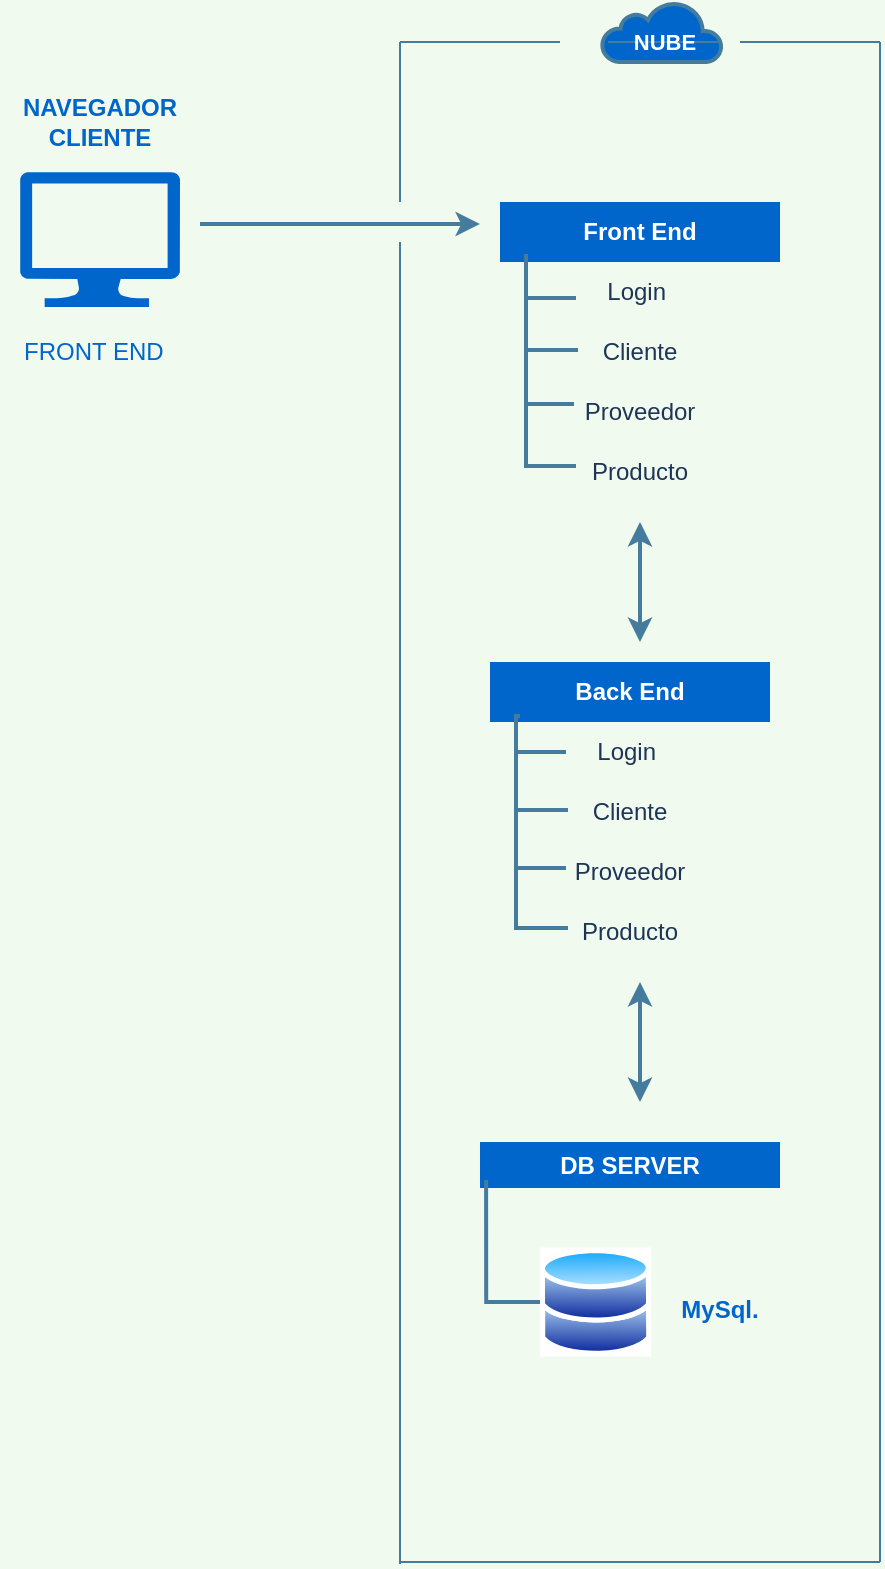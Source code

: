<mxfile version="20.5.3" type="device"><diagram id="ZF_3gzinQ1Ea1C6I32_a" name="Página-1"><mxGraphModel dx="868" dy="1629" grid="1" gridSize="10" guides="1" tooltips="1" connect="1" arrows="1" fold="1" page="1" pageScale="1" pageWidth="827" pageHeight="1169" background="#F1FAEE" math="0" shadow="0"><root><mxCell id="0"/><mxCell id="1" parent="0"/><mxCell id="gfPdkeh2487w6Bkt5qZJ-4" value="Front End" style="swimlane;fontStyle=1;childLayout=stackLayout;horizontal=1;startSize=30;horizontalStack=0;resizeParent=1;resizeParentMax=0;resizeLast=0;collapsible=1;marginBottom=0;whiteSpace=wrap;html=1;align=center;fillColor=#0066CC;strokeColor=none;fontColor=#FFFFFF;" vertex="1" parent="1"><mxGeometry x="330" y="-1000" width="140" height="150" as="geometry"><mxRectangle x="260" y="-200" width="90" height="30" as="alternateBounds"/></mxGeometry></mxCell><mxCell id="gfPdkeh2487w6Bkt5qZJ-5" value="Login&amp;nbsp;" style="text;strokeColor=none;fillColor=none;align=center;verticalAlign=middle;spacingLeft=4;spacingRight=4;overflow=hidden;points=[[0,0.5],[1,0.5]];portConstraint=eastwest;rotatable=0;whiteSpace=wrap;html=1;fontColor=#1D3557;" vertex="1" parent="gfPdkeh2487w6Bkt5qZJ-4"><mxGeometry y="30" width="140" height="30" as="geometry"/></mxCell><mxCell id="gfPdkeh2487w6Bkt5qZJ-6" value="Cliente" style="text;strokeColor=none;fillColor=none;align=center;verticalAlign=middle;spacingLeft=4;spacingRight=4;overflow=hidden;points=[[0,0.5],[1,0.5]];portConstraint=eastwest;rotatable=0;whiteSpace=wrap;html=1;fontColor=#1D3557;" vertex="1" parent="gfPdkeh2487w6Bkt5qZJ-4"><mxGeometry y="60" width="140" height="30" as="geometry"/></mxCell><mxCell id="gfPdkeh2487w6Bkt5qZJ-58" value="" style="edgeStyle=segmentEdgeStyle;endArrow=none;html=1;rounded=0;labelBackgroundColor=none;strokeColor=#457B9D;fontColor=#FFFFFF;fillColor=#A8DADC;exitX=0.029;exitY=0;exitDx=0;exitDy=0;exitPerimeter=0;endFill=0;strokeWidth=2;" edge="1" parent="gfPdkeh2487w6Bkt5qZJ-4"><mxGeometry width="50" height="50" relative="1" as="geometry"><mxPoint x="13.0" y="26" as="sourcePoint"/><mxPoint x="37" y="131" as="targetPoint"/><Array as="points"><mxPoint x="13" y="132"/></Array></mxGeometry></mxCell><mxCell id="gfPdkeh2487w6Bkt5qZJ-7" value="Proveedor" style="text;strokeColor=none;fillColor=none;align=center;verticalAlign=middle;spacingLeft=4;spacingRight=4;overflow=hidden;points=[[0,0.5],[1,0.5]];portConstraint=eastwest;rotatable=0;whiteSpace=wrap;html=1;fontColor=#1D3557;" vertex="1" parent="gfPdkeh2487w6Bkt5qZJ-4"><mxGeometry y="90" width="140" height="30" as="geometry"/></mxCell><mxCell id="gfPdkeh2487w6Bkt5qZJ-8" value="Producto" style="text;strokeColor=none;fillColor=none;align=center;verticalAlign=middle;spacingLeft=4;spacingRight=4;overflow=hidden;points=[[0,0.5],[1,0.5]];portConstraint=eastwest;rotatable=0;whiteSpace=wrap;html=1;fontColor=#1D3557;" vertex="1" parent="gfPdkeh2487w6Bkt5qZJ-4"><mxGeometry y="120" width="140" height="30" as="geometry"/></mxCell><mxCell id="gfPdkeh2487w6Bkt5qZJ-14" value="Back End" style="swimlane;fontStyle=1;childLayout=stackLayout;horizontal=1;startSize=30;horizontalStack=0;resizeParent=1;resizeParentMax=0;resizeLast=0;collapsible=1;marginBottom=0;whiteSpace=wrap;fillColor=#0066CC;align=center;strokeColor=none;fontColor=#FFFFFF;" vertex="1" parent="1"><mxGeometry x="325" y="-770" width="140" height="150" as="geometry"/></mxCell><mxCell id="gfPdkeh2487w6Bkt5qZJ-15" value="Login&amp;nbsp;" style="text;strokeColor=none;fillColor=none;align=center;verticalAlign=middle;spacingLeft=4;spacingRight=4;overflow=hidden;points=[[0,0.5],[1,0.5]];portConstraint=eastwest;rotatable=0;whiteSpace=wrap;html=1;fontColor=#1D3557;" vertex="1" parent="gfPdkeh2487w6Bkt5qZJ-14"><mxGeometry y="30" width="140" height="30" as="geometry"/></mxCell><mxCell id="gfPdkeh2487w6Bkt5qZJ-16" value="Cliente" style="text;strokeColor=none;fillColor=none;align=center;verticalAlign=middle;spacingLeft=4;spacingRight=4;overflow=hidden;points=[[0,0.5],[1,0.5]];portConstraint=eastwest;rotatable=0;whiteSpace=wrap;html=1;fontColor=#1D3557;" vertex="1" parent="gfPdkeh2487w6Bkt5qZJ-14"><mxGeometry y="60" width="140" height="30" as="geometry"/></mxCell><mxCell id="gfPdkeh2487w6Bkt5qZJ-17" value="Proveedor" style="text;strokeColor=none;fillColor=none;align=center;verticalAlign=middle;spacingLeft=4;spacingRight=4;overflow=hidden;points=[[0,0.5],[1,0.5]];portConstraint=eastwest;rotatable=0;whiteSpace=wrap;html=1;fontColor=#1D3557;" vertex="1" parent="gfPdkeh2487w6Bkt5qZJ-14"><mxGeometry y="90" width="140" height="30" as="geometry"/></mxCell><mxCell id="gfPdkeh2487w6Bkt5qZJ-76" value="Producto" style="text;strokeColor=none;fillColor=none;align=center;verticalAlign=middle;spacingLeft=4;spacingRight=4;overflow=hidden;points=[[0,0.5],[1,0.5]];portConstraint=eastwest;rotatable=0;whiteSpace=wrap;html=1;fontColor=#1D3557;" vertex="1" parent="gfPdkeh2487w6Bkt5qZJ-14"><mxGeometry y="120" width="140" height="30" as="geometry"/></mxCell><mxCell id="gfPdkeh2487w6Bkt5qZJ-41" style="edgeStyle=orthogonalEdgeStyle;rounded=0;orthogonalLoop=1;jettySize=auto;html=1;strokeColor=#457B9D;fontSize=25;fontColor=#1D3557;fillColor=#A8DADC;labelBackgroundColor=#F1FAEE;strokeWidth=2;" edge="1" parent="1"><mxGeometry relative="1" as="geometry"><mxPoint x="180" y="-989" as="sourcePoint"/><mxPoint x="320" y="-989" as="targetPoint"/></mxGeometry></mxCell><mxCell id="gfPdkeh2487w6Bkt5qZJ-2" value="" style="verticalLabelPosition=bottom;html=1;verticalAlign=top;align=center;strokeColor=none;fillColor=#0066CC;shape=mxgraph.azure.computer;pointerEvents=1;fontColor=#1D3557;" vertex="1" parent="1"><mxGeometry x="90" y="-1015" width="80" height="67.5" as="geometry"/></mxCell><mxCell id="gfPdkeh2487w6Bkt5qZJ-3" value="" style="html=1;verticalLabelPosition=bottom;align=center;verticalAlign=top;strokeWidth=2;strokeColor=#457B9D;shadow=0;dashed=0;shape=mxgraph.ios7.icons.cloud;fillColor=#0066CC;fontColor=#1D3557;" vertex="1" parent="1"><mxGeometry x="381" y="-1100" width="60" height="30" as="geometry"/></mxCell><mxCell id="gfPdkeh2487w6Bkt5qZJ-24" value="DB SERVER" style="swimlane;html=1;fillColor=#0066CC;strokeColor=none;fontColor=#FFFFFF;whiteSpace=wrap;" vertex="1" parent="1"><mxGeometry x="320" y="-530" width="150" height="160" as="geometry"/></mxCell><mxCell id="gfPdkeh2487w6Bkt5qZJ-45" value="&lt;div style=&quot;&quot;&gt;&lt;span style=&quot;white-space: pre;&quot;&gt;&#9;&lt;/span&gt;&lt;/div&gt;" style="aspect=fixed;perimeter=ellipsePerimeter;html=1;align=right;shadow=0;dashed=0;spacingTop=3;image;image=img/lib/active_directory/databases.svg;strokeColor=#457B9D;strokeWidth=7;fontColor=#1D3557;fillColor=#A8DADC;imageBackground=default;labelBackgroundColor=#F1FAEE;" vertex="1" parent="gfPdkeh2487w6Bkt5qZJ-24"><mxGeometry x="30" y="52.75" width="55.61" height="54.5" as="geometry"/></mxCell><mxCell id="gfPdkeh2487w6Bkt5qZJ-56" value="" style="edgeStyle=segmentEdgeStyle;endArrow=none;html=1;rounded=0;labelBackgroundColor=none;strokeColor=#457B9D;fontColor=#FFFFFF;fillColor=#A8DADC;exitX=-0.013;exitY=0.119;exitDx=0;exitDy=0;exitPerimeter=0;endFill=0;strokeWidth=2;" edge="1" parent="gfPdkeh2487w6Bkt5qZJ-24"><mxGeometry width="50" height="50" relative="1" as="geometry"><mxPoint x="3.05" y="19.04" as="sourcePoint"/><mxPoint x="30" y="80" as="targetPoint"/><Array as="points"><mxPoint x="3" y="80"/></Array></mxGeometry></mxCell><mxCell id="gfPdkeh2487w6Bkt5qZJ-80" value="MySql." style="shape=ext;double=1;rounded=0;whiteSpace=wrap;html=1;strokeColor=none;fontColor=#0066CC;fillColor=none;fontStyle=1" vertex="1" parent="gfPdkeh2487w6Bkt5qZJ-24"><mxGeometry x="80" y="67.25" width="80" height="32.75" as="geometry"/></mxCell><mxCell id="gfPdkeh2487w6Bkt5qZJ-43" value="" style="endArrow=classic;startArrow=classic;html=1;rounded=0;strokeColor=#457B9D;fontColor=#1D3557;fillColor=#A8DADC;labelBackgroundColor=#F1FAEE;strokeWidth=2;" edge="1" parent="1"><mxGeometry width="50" height="50" relative="1" as="geometry"><mxPoint x="400" y="-780" as="sourcePoint"/><mxPoint x="400" y="-840" as="targetPoint"/></mxGeometry></mxCell><mxCell id="gfPdkeh2487w6Bkt5qZJ-44" value="" style="endArrow=classic;startArrow=classic;html=1;rounded=0;strokeColor=#457B9D;fontColor=#1D3557;fillColor=#A8DADC;labelBackgroundColor=#F1FAEE;strokeWidth=2;" edge="1" parent="1"><mxGeometry width="50" height="50" relative="1" as="geometry"><mxPoint x="400" y="-550" as="sourcePoint"/><mxPoint x="400" y="-610" as="targetPoint"/></mxGeometry></mxCell><mxCell id="gfPdkeh2487w6Bkt5qZJ-46" value="" style="endArrow=none;html=1;rounded=0;strokeColor=#457B9D;fontColor=#1D3557;fillColor=#A8DADC;" edge="1" parent="1"><mxGeometry width="50" height="50" relative="1" as="geometry"><mxPoint x="520" y="-320" as="sourcePoint"/><mxPoint x="520" y="-1080" as="targetPoint"/></mxGeometry></mxCell><mxCell id="gfPdkeh2487w6Bkt5qZJ-47" value="" style="endArrow=none;html=1;rounded=0;strokeColor=#457B9D;fontColor=#1D3557;fillColor=#A8DADC;" edge="1" parent="1"><mxGeometry width="50" height="50" relative="1" as="geometry"><mxPoint x="280" y="-319" as="sourcePoint"/><mxPoint x="280" y="-980" as="targetPoint"/></mxGeometry></mxCell><mxCell id="gfPdkeh2487w6Bkt5qZJ-48" value="" style="endArrow=none;html=1;rounded=0;strokeColor=#457B9D;fontColor=#1D3557;fillColor=#A8DADC;" edge="1" parent="1"><mxGeometry width="50" height="50" relative="1" as="geometry"><mxPoint x="280" y="-320" as="sourcePoint"/><mxPoint x="520" y="-320" as="targetPoint"/></mxGeometry></mxCell><mxCell id="gfPdkeh2487w6Bkt5qZJ-49" value="" style="endArrow=none;html=1;rounded=0;strokeColor=#457B9D;fontColor=#1D3557;fillColor=#A8DADC;" edge="1" parent="1"><mxGeometry width="50" height="50" relative="1" as="geometry"><mxPoint x="450" y="-1080" as="sourcePoint"/><mxPoint x="520" y="-1080" as="targetPoint"/></mxGeometry></mxCell><mxCell id="gfPdkeh2487w6Bkt5qZJ-50" value="" style="endArrow=none;html=1;rounded=0;strokeColor=#457B9D;fontColor=#1D3557;fillColor=#A8DADC;" edge="1" parent="1"><mxGeometry width="50" height="50" relative="1" as="geometry"><mxPoint x="280" y="-1080" as="sourcePoint"/><mxPoint x="360" y="-1080" as="targetPoint"/></mxGeometry></mxCell><mxCell id="gfPdkeh2487w6Bkt5qZJ-51" value="" style="endArrow=none;html=1;rounded=0;strokeColor=#457B9D;fontColor=#1D3557;fillColor=#A8DADC;" edge="1" parent="1"><mxGeometry width="50" height="50" relative="1" as="geometry"><mxPoint x="280" y="-1000" as="sourcePoint"/><mxPoint x="280" y="-1080" as="targetPoint"/></mxGeometry></mxCell><mxCell id="gfPdkeh2487w6Bkt5qZJ-52" value="NUBE" style="endArrow=none;html=1;rounded=0;strokeColor=#457B9D;fontColor=#FFFFFF;fillColor=#A8DADC;labelBackgroundColor=none;fontStyle=1" edge="1" parent="1"><mxGeometry width="50" height="50" relative="1" as="geometry"><mxPoint x="384" y="-1080" as="sourcePoint"/><mxPoint x="440" y="-1080" as="targetPoint"/></mxGeometry></mxCell><mxCell id="gfPdkeh2487w6Bkt5qZJ-67" value="" style="line;strokeWidth=2;html=1;strokeColor=#457B9D;fontColor=#FFFFFF;fillColor=#0066CC;" vertex="1" parent="1"><mxGeometry x="342" y="-904" width="25" height="10" as="geometry"/></mxCell><mxCell id="gfPdkeh2487w6Bkt5qZJ-68" value="" style="line;strokeWidth=2;html=1;strokeColor=#457B9D;fontColor=#FFFFFF;fillColor=#0066CC;" vertex="1" parent="1"><mxGeometry x="344" y="-931" width="25" height="10" as="geometry"/></mxCell><mxCell id="gfPdkeh2487w6Bkt5qZJ-69" value="" style="line;strokeWidth=2;html=1;strokeColor=#457B9D;fontColor=#FFFFFF;fillColor=#0066CC;" vertex="1" parent="1"><mxGeometry x="343" y="-957" width="25" height="10" as="geometry"/></mxCell><mxCell id="gfPdkeh2487w6Bkt5qZJ-70" value="" style="edgeStyle=segmentEdgeStyle;endArrow=none;html=1;rounded=0;labelBackgroundColor=none;strokeColor=#457B9D;fontColor=#FFFFFF;fillColor=#A8DADC;endFill=0;strokeWidth=2;" edge="1" parent="1"><mxGeometry width="50" height="50" relative="1" as="geometry"><mxPoint x="340" y="-743" as="sourcePoint"/><mxPoint x="364" y="-637" as="targetPoint"/><Array as="points"><mxPoint x="338" y="-637"/></Array></mxGeometry></mxCell><mxCell id="gfPdkeh2487w6Bkt5qZJ-71" value="" style="line;strokeWidth=2;html=1;strokeColor=#457B9D;fontColor=#FFFFFF;fillColor=#0066CC;" vertex="1" parent="1"><mxGeometry x="338" y="-672" width="25" height="10" as="geometry"/></mxCell><mxCell id="gfPdkeh2487w6Bkt5qZJ-72" value="" style="line;strokeWidth=2;html=1;strokeColor=#457B9D;fontColor=#FFFFFF;fillColor=#0066CC;" vertex="1" parent="1"><mxGeometry x="339" y="-701" width="25" height="10" as="geometry"/></mxCell><mxCell id="gfPdkeh2487w6Bkt5qZJ-73" value="" style="line;strokeWidth=2;html=1;strokeColor=#457B9D;fontColor=#FFFFFF;fillColor=#0066CC;" vertex="1" parent="1"><mxGeometry x="338" y="-730" width="25" height="10" as="geometry"/></mxCell><mxCell id="gfPdkeh2487w6Bkt5qZJ-81" value="NAVEGADOR CLIENTE" style="shape=ext;double=1;rounded=0;whiteSpace=wrap;html=1;strokeColor=none;fontColor=#0066CC;fillColor=none;fontStyle=1;fontSize=12;" vertex="1" parent="1"><mxGeometry x="80" y="-1070" width="100" height="60" as="geometry"/></mxCell><mxCell id="gfPdkeh2487w6Bkt5qZJ-82" value="FRONT END" style="text;strokeColor=none;fillColor=none;html=1;whiteSpace=wrap;verticalAlign=middle;overflow=hidden;fontSize=12;fontColor=#0066CC;" vertex="1" parent="1"><mxGeometry x="90" y="-965" width="100" height="80" as="geometry"/></mxCell></root></mxGraphModel></diagram></mxfile>